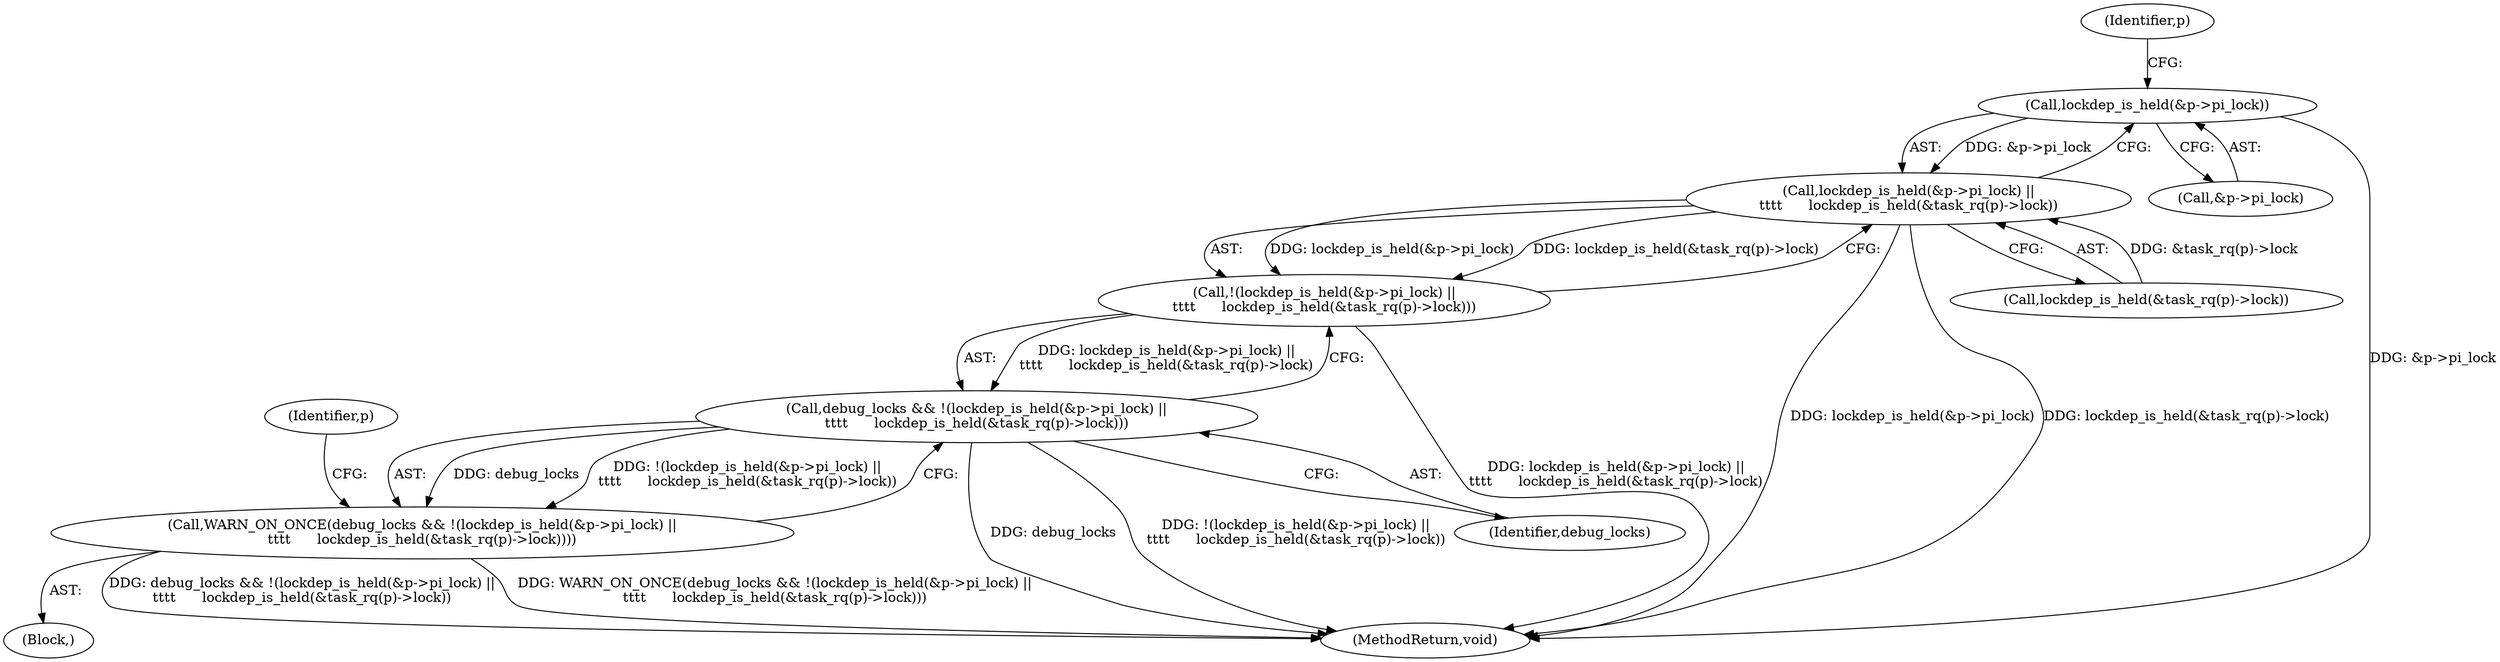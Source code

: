 digraph "0_linux_a8b0ca17b80e92faab46ee7179ba9e99ccb61233_70@pointer" {
"1000131" [label="(Call,lockdep_is_held(&p->pi_lock))"];
"1000130" [label="(Call,lockdep_is_held(&p->pi_lock) ||\n\t\t\t\t      lockdep_is_held(&task_rq(p)->lock))"];
"1000129" [label="(Call,!(lockdep_is_held(&p->pi_lock) ||\n\t\t\t\t      lockdep_is_held(&task_rq(p)->lock)))"];
"1000127" [label="(Call,debug_locks && !(lockdep_is_held(&p->pi_lock) ||\n\t\t\t\t      lockdep_is_held(&task_rq(p)->lock)))"];
"1000126" [label="(Call,WARN_ON_ONCE(debug_locks && !(lockdep_is_held(&p->pi_lock) ||\n\t\t\t\t      lockdep_is_held(&task_rq(p)->lock))))"];
"1000132" [label="(Call,&p->pi_lock)"];
"1000130" [label="(Call,lockdep_is_held(&p->pi_lock) ||\n\t\t\t\t      lockdep_is_held(&task_rq(p)->lock))"];
"1000126" [label="(Call,WARN_ON_ONCE(debug_locks && !(lockdep_is_held(&p->pi_lock) ||\n\t\t\t\t      lockdep_is_held(&task_rq(p)->lock))))"];
"1000165" [label="(MethodReturn,void)"];
"1000136" [label="(Call,lockdep_is_held(&task_rq(p)->lock))"];
"1000140" [label="(Identifier,p)"];
"1000105" [label="(Block,)"];
"1000143" [label="(Identifier,p)"];
"1000128" [label="(Identifier,debug_locks)"];
"1000129" [label="(Call,!(lockdep_is_held(&p->pi_lock) ||\n\t\t\t\t      lockdep_is_held(&task_rq(p)->lock)))"];
"1000131" [label="(Call,lockdep_is_held(&p->pi_lock))"];
"1000127" [label="(Call,debug_locks && !(lockdep_is_held(&p->pi_lock) ||\n\t\t\t\t      lockdep_is_held(&task_rq(p)->lock)))"];
"1000131" -> "1000130"  [label="AST: "];
"1000131" -> "1000132"  [label="CFG: "];
"1000132" -> "1000131"  [label="AST: "];
"1000140" -> "1000131"  [label="CFG: "];
"1000130" -> "1000131"  [label="CFG: "];
"1000131" -> "1000165"  [label="DDG: &p->pi_lock"];
"1000131" -> "1000130"  [label="DDG: &p->pi_lock"];
"1000130" -> "1000129"  [label="AST: "];
"1000130" -> "1000136"  [label="CFG: "];
"1000136" -> "1000130"  [label="AST: "];
"1000129" -> "1000130"  [label="CFG: "];
"1000130" -> "1000165"  [label="DDG: lockdep_is_held(&p->pi_lock)"];
"1000130" -> "1000165"  [label="DDG: lockdep_is_held(&task_rq(p)->lock)"];
"1000130" -> "1000129"  [label="DDG: lockdep_is_held(&p->pi_lock)"];
"1000130" -> "1000129"  [label="DDG: lockdep_is_held(&task_rq(p)->lock)"];
"1000136" -> "1000130"  [label="DDG: &task_rq(p)->lock"];
"1000129" -> "1000127"  [label="AST: "];
"1000127" -> "1000129"  [label="CFG: "];
"1000129" -> "1000165"  [label="DDG: lockdep_is_held(&p->pi_lock) ||\n\t\t\t\t      lockdep_is_held(&task_rq(p)->lock)"];
"1000129" -> "1000127"  [label="DDG: lockdep_is_held(&p->pi_lock) ||\n\t\t\t\t      lockdep_is_held(&task_rq(p)->lock)"];
"1000127" -> "1000126"  [label="AST: "];
"1000127" -> "1000128"  [label="CFG: "];
"1000128" -> "1000127"  [label="AST: "];
"1000126" -> "1000127"  [label="CFG: "];
"1000127" -> "1000165"  [label="DDG: debug_locks"];
"1000127" -> "1000165"  [label="DDG: !(lockdep_is_held(&p->pi_lock) ||\n\t\t\t\t      lockdep_is_held(&task_rq(p)->lock))"];
"1000127" -> "1000126"  [label="DDG: debug_locks"];
"1000127" -> "1000126"  [label="DDG: !(lockdep_is_held(&p->pi_lock) ||\n\t\t\t\t      lockdep_is_held(&task_rq(p)->lock))"];
"1000126" -> "1000105"  [label="AST: "];
"1000143" -> "1000126"  [label="CFG: "];
"1000126" -> "1000165"  [label="DDG: debug_locks && !(lockdep_is_held(&p->pi_lock) ||\n\t\t\t\t      lockdep_is_held(&task_rq(p)->lock))"];
"1000126" -> "1000165"  [label="DDG: WARN_ON_ONCE(debug_locks && !(lockdep_is_held(&p->pi_lock) ||\n\t\t\t\t      lockdep_is_held(&task_rq(p)->lock)))"];
}
